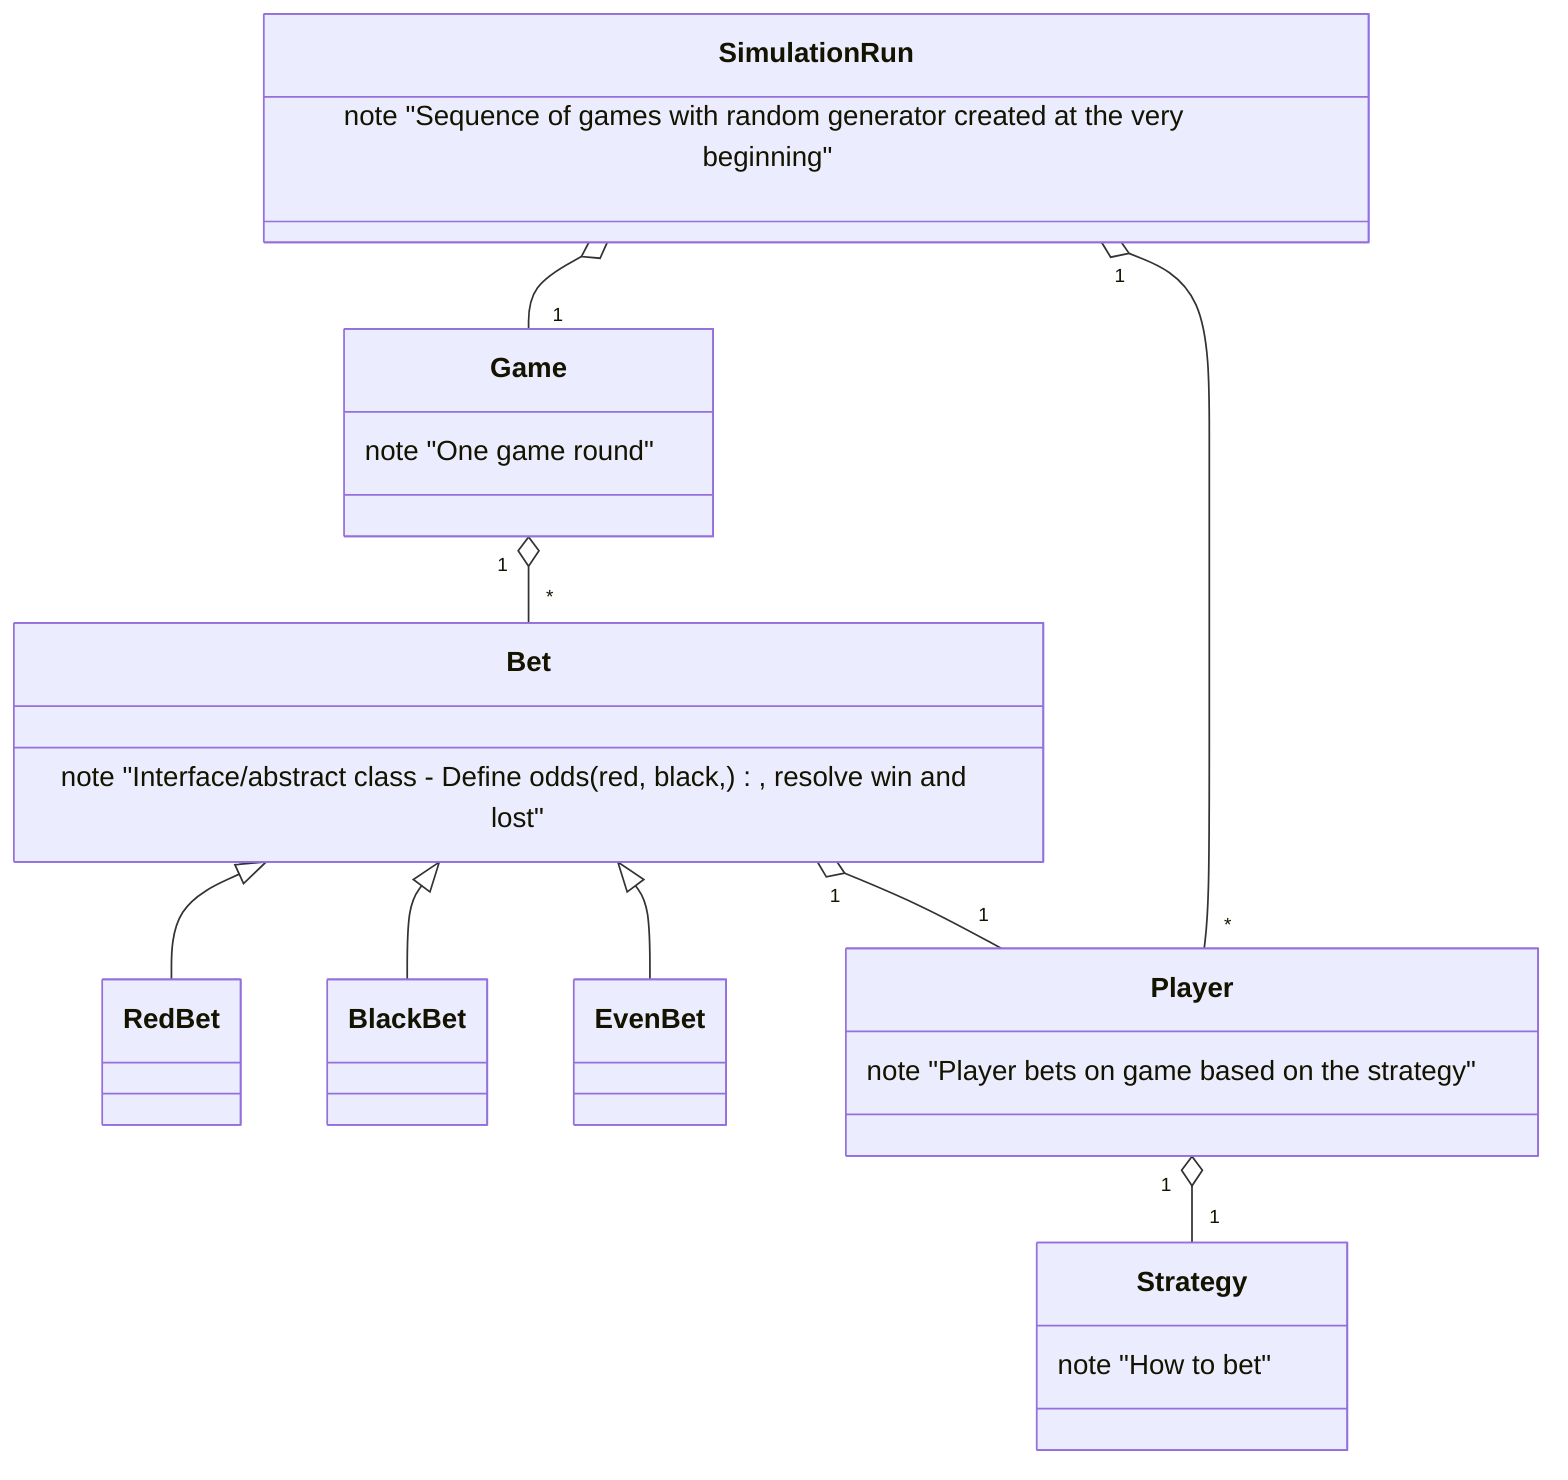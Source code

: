 classDiagram
    Bet <|-- RedBet
    Bet <|-- BlackBet
    Bet <|-- EvenBet
    SimulationRun "1" o-- "1" Game
    SimulationRun "1" o-- "*" Player
    Player "1" o-- "1" Strategy
    Game "1" o-- "*" Bet
    Bet "1" o-- "1" Player

class Game {
   note "One game round"
}

class SimulationRun {
   note "Sequence of games with random generator created at the very beginning"
}

class Player {
   note "Player bets on game based on the strategy"
}

class Strategy {
   note "How to bet"
}

class Bet {
  note "Interface/abstract class - Define odds (red, black, ), resolve win and lost"
}